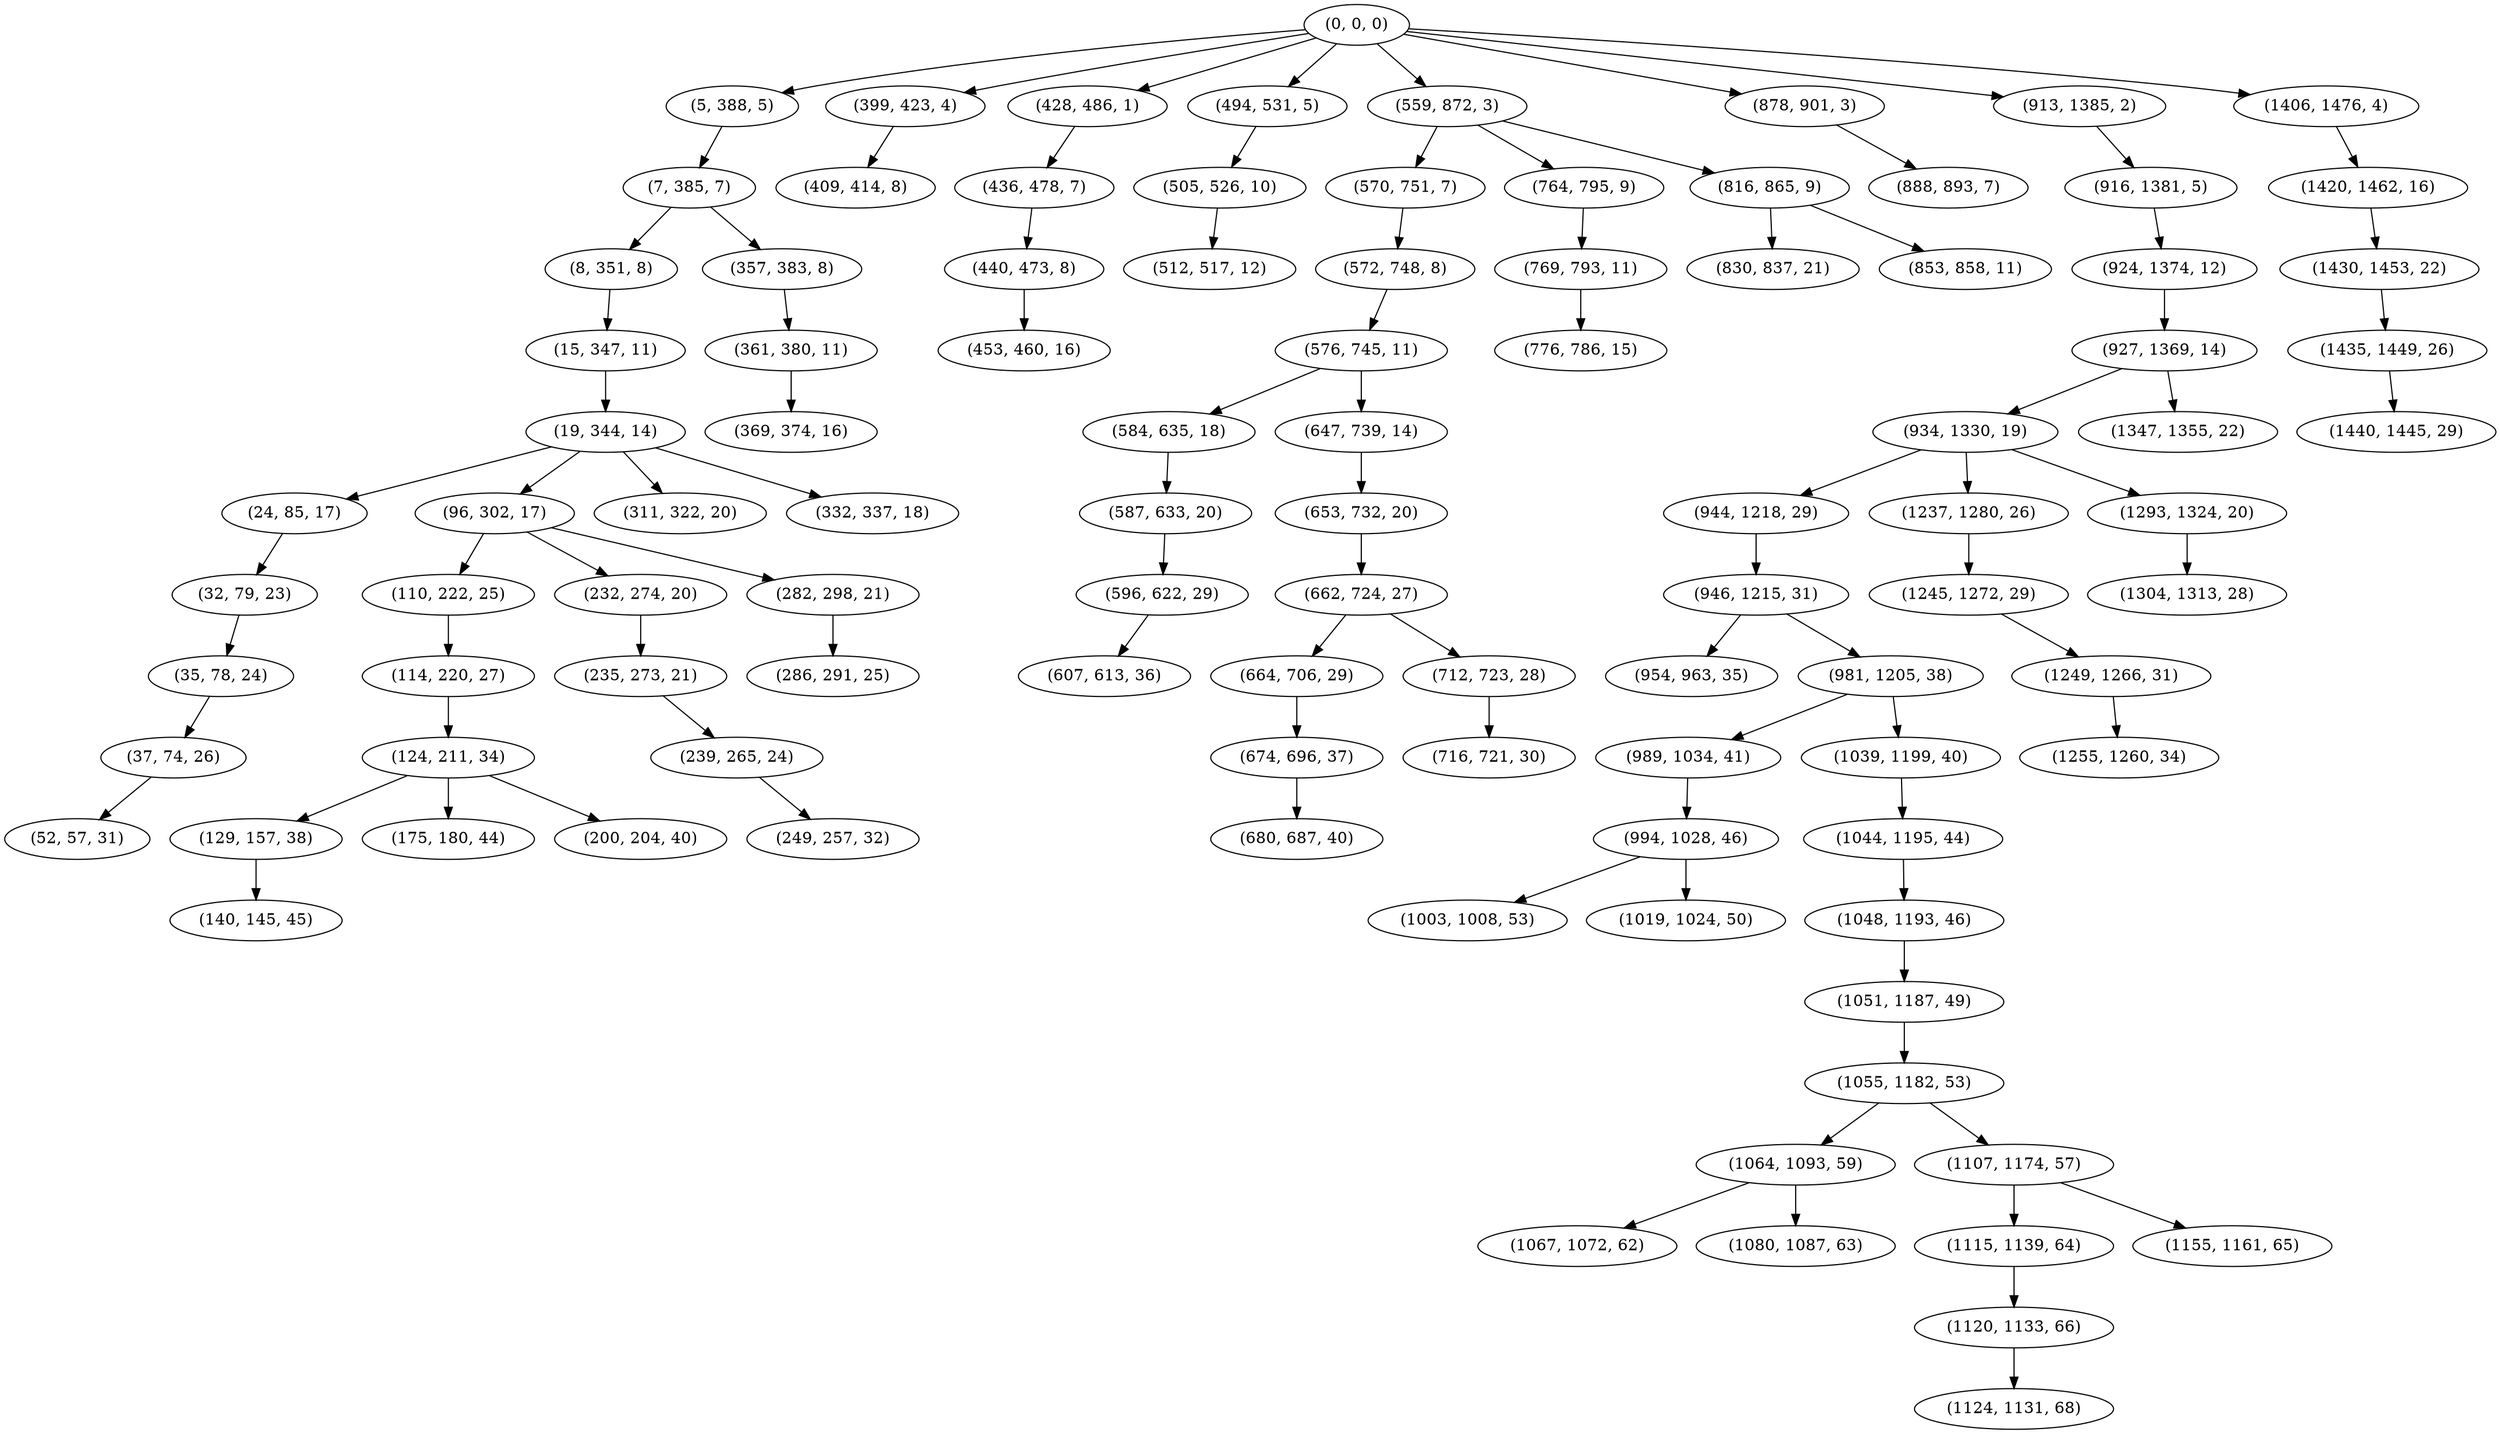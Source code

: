 digraph tree {
    "(0, 0, 0)";
    "(5, 388, 5)";
    "(7, 385, 7)";
    "(8, 351, 8)";
    "(15, 347, 11)";
    "(19, 344, 14)";
    "(24, 85, 17)";
    "(32, 79, 23)";
    "(35, 78, 24)";
    "(37, 74, 26)";
    "(52, 57, 31)";
    "(96, 302, 17)";
    "(110, 222, 25)";
    "(114, 220, 27)";
    "(124, 211, 34)";
    "(129, 157, 38)";
    "(140, 145, 45)";
    "(175, 180, 44)";
    "(200, 204, 40)";
    "(232, 274, 20)";
    "(235, 273, 21)";
    "(239, 265, 24)";
    "(249, 257, 32)";
    "(282, 298, 21)";
    "(286, 291, 25)";
    "(311, 322, 20)";
    "(332, 337, 18)";
    "(357, 383, 8)";
    "(361, 380, 11)";
    "(369, 374, 16)";
    "(399, 423, 4)";
    "(409, 414, 8)";
    "(428, 486, 1)";
    "(436, 478, 7)";
    "(440, 473, 8)";
    "(453, 460, 16)";
    "(494, 531, 5)";
    "(505, 526, 10)";
    "(512, 517, 12)";
    "(559, 872, 3)";
    "(570, 751, 7)";
    "(572, 748, 8)";
    "(576, 745, 11)";
    "(584, 635, 18)";
    "(587, 633, 20)";
    "(596, 622, 29)";
    "(607, 613, 36)";
    "(647, 739, 14)";
    "(653, 732, 20)";
    "(662, 724, 27)";
    "(664, 706, 29)";
    "(674, 696, 37)";
    "(680, 687, 40)";
    "(712, 723, 28)";
    "(716, 721, 30)";
    "(764, 795, 9)";
    "(769, 793, 11)";
    "(776, 786, 15)";
    "(816, 865, 9)";
    "(830, 837, 21)";
    "(853, 858, 11)";
    "(878, 901, 3)";
    "(888, 893, 7)";
    "(913, 1385, 2)";
    "(916, 1381, 5)";
    "(924, 1374, 12)";
    "(927, 1369, 14)";
    "(934, 1330, 19)";
    "(944, 1218, 29)";
    "(946, 1215, 31)";
    "(954, 963, 35)";
    "(981, 1205, 38)";
    "(989, 1034, 41)";
    "(994, 1028, 46)";
    "(1003, 1008, 53)";
    "(1019, 1024, 50)";
    "(1039, 1199, 40)";
    "(1044, 1195, 44)";
    "(1048, 1193, 46)";
    "(1051, 1187, 49)";
    "(1055, 1182, 53)";
    "(1064, 1093, 59)";
    "(1067, 1072, 62)";
    "(1080, 1087, 63)";
    "(1107, 1174, 57)";
    "(1115, 1139, 64)";
    "(1120, 1133, 66)";
    "(1124, 1131, 68)";
    "(1155, 1161, 65)";
    "(1237, 1280, 26)";
    "(1245, 1272, 29)";
    "(1249, 1266, 31)";
    "(1255, 1260, 34)";
    "(1293, 1324, 20)";
    "(1304, 1313, 28)";
    "(1347, 1355, 22)";
    "(1406, 1476, 4)";
    "(1420, 1462, 16)";
    "(1430, 1453, 22)";
    "(1435, 1449, 26)";
    "(1440, 1445, 29)";
    "(0, 0, 0)" -> "(5, 388, 5)";
    "(0, 0, 0)" -> "(399, 423, 4)";
    "(0, 0, 0)" -> "(428, 486, 1)";
    "(0, 0, 0)" -> "(494, 531, 5)";
    "(0, 0, 0)" -> "(559, 872, 3)";
    "(0, 0, 0)" -> "(878, 901, 3)";
    "(0, 0, 0)" -> "(913, 1385, 2)";
    "(0, 0, 0)" -> "(1406, 1476, 4)";
    "(5, 388, 5)" -> "(7, 385, 7)";
    "(7, 385, 7)" -> "(8, 351, 8)";
    "(7, 385, 7)" -> "(357, 383, 8)";
    "(8, 351, 8)" -> "(15, 347, 11)";
    "(15, 347, 11)" -> "(19, 344, 14)";
    "(19, 344, 14)" -> "(24, 85, 17)";
    "(19, 344, 14)" -> "(96, 302, 17)";
    "(19, 344, 14)" -> "(311, 322, 20)";
    "(19, 344, 14)" -> "(332, 337, 18)";
    "(24, 85, 17)" -> "(32, 79, 23)";
    "(32, 79, 23)" -> "(35, 78, 24)";
    "(35, 78, 24)" -> "(37, 74, 26)";
    "(37, 74, 26)" -> "(52, 57, 31)";
    "(96, 302, 17)" -> "(110, 222, 25)";
    "(96, 302, 17)" -> "(232, 274, 20)";
    "(96, 302, 17)" -> "(282, 298, 21)";
    "(110, 222, 25)" -> "(114, 220, 27)";
    "(114, 220, 27)" -> "(124, 211, 34)";
    "(124, 211, 34)" -> "(129, 157, 38)";
    "(124, 211, 34)" -> "(175, 180, 44)";
    "(124, 211, 34)" -> "(200, 204, 40)";
    "(129, 157, 38)" -> "(140, 145, 45)";
    "(232, 274, 20)" -> "(235, 273, 21)";
    "(235, 273, 21)" -> "(239, 265, 24)";
    "(239, 265, 24)" -> "(249, 257, 32)";
    "(282, 298, 21)" -> "(286, 291, 25)";
    "(357, 383, 8)" -> "(361, 380, 11)";
    "(361, 380, 11)" -> "(369, 374, 16)";
    "(399, 423, 4)" -> "(409, 414, 8)";
    "(428, 486, 1)" -> "(436, 478, 7)";
    "(436, 478, 7)" -> "(440, 473, 8)";
    "(440, 473, 8)" -> "(453, 460, 16)";
    "(494, 531, 5)" -> "(505, 526, 10)";
    "(505, 526, 10)" -> "(512, 517, 12)";
    "(559, 872, 3)" -> "(570, 751, 7)";
    "(559, 872, 3)" -> "(764, 795, 9)";
    "(559, 872, 3)" -> "(816, 865, 9)";
    "(570, 751, 7)" -> "(572, 748, 8)";
    "(572, 748, 8)" -> "(576, 745, 11)";
    "(576, 745, 11)" -> "(584, 635, 18)";
    "(576, 745, 11)" -> "(647, 739, 14)";
    "(584, 635, 18)" -> "(587, 633, 20)";
    "(587, 633, 20)" -> "(596, 622, 29)";
    "(596, 622, 29)" -> "(607, 613, 36)";
    "(647, 739, 14)" -> "(653, 732, 20)";
    "(653, 732, 20)" -> "(662, 724, 27)";
    "(662, 724, 27)" -> "(664, 706, 29)";
    "(662, 724, 27)" -> "(712, 723, 28)";
    "(664, 706, 29)" -> "(674, 696, 37)";
    "(674, 696, 37)" -> "(680, 687, 40)";
    "(712, 723, 28)" -> "(716, 721, 30)";
    "(764, 795, 9)" -> "(769, 793, 11)";
    "(769, 793, 11)" -> "(776, 786, 15)";
    "(816, 865, 9)" -> "(830, 837, 21)";
    "(816, 865, 9)" -> "(853, 858, 11)";
    "(878, 901, 3)" -> "(888, 893, 7)";
    "(913, 1385, 2)" -> "(916, 1381, 5)";
    "(916, 1381, 5)" -> "(924, 1374, 12)";
    "(924, 1374, 12)" -> "(927, 1369, 14)";
    "(927, 1369, 14)" -> "(934, 1330, 19)";
    "(927, 1369, 14)" -> "(1347, 1355, 22)";
    "(934, 1330, 19)" -> "(944, 1218, 29)";
    "(934, 1330, 19)" -> "(1237, 1280, 26)";
    "(934, 1330, 19)" -> "(1293, 1324, 20)";
    "(944, 1218, 29)" -> "(946, 1215, 31)";
    "(946, 1215, 31)" -> "(954, 963, 35)";
    "(946, 1215, 31)" -> "(981, 1205, 38)";
    "(981, 1205, 38)" -> "(989, 1034, 41)";
    "(981, 1205, 38)" -> "(1039, 1199, 40)";
    "(989, 1034, 41)" -> "(994, 1028, 46)";
    "(994, 1028, 46)" -> "(1003, 1008, 53)";
    "(994, 1028, 46)" -> "(1019, 1024, 50)";
    "(1039, 1199, 40)" -> "(1044, 1195, 44)";
    "(1044, 1195, 44)" -> "(1048, 1193, 46)";
    "(1048, 1193, 46)" -> "(1051, 1187, 49)";
    "(1051, 1187, 49)" -> "(1055, 1182, 53)";
    "(1055, 1182, 53)" -> "(1064, 1093, 59)";
    "(1055, 1182, 53)" -> "(1107, 1174, 57)";
    "(1064, 1093, 59)" -> "(1067, 1072, 62)";
    "(1064, 1093, 59)" -> "(1080, 1087, 63)";
    "(1107, 1174, 57)" -> "(1115, 1139, 64)";
    "(1107, 1174, 57)" -> "(1155, 1161, 65)";
    "(1115, 1139, 64)" -> "(1120, 1133, 66)";
    "(1120, 1133, 66)" -> "(1124, 1131, 68)";
    "(1237, 1280, 26)" -> "(1245, 1272, 29)";
    "(1245, 1272, 29)" -> "(1249, 1266, 31)";
    "(1249, 1266, 31)" -> "(1255, 1260, 34)";
    "(1293, 1324, 20)" -> "(1304, 1313, 28)";
    "(1406, 1476, 4)" -> "(1420, 1462, 16)";
    "(1420, 1462, 16)" -> "(1430, 1453, 22)";
    "(1430, 1453, 22)" -> "(1435, 1449, 26)";
    "(1435, 1449, 26)" -> "(1440, 1445, 29)";
}
